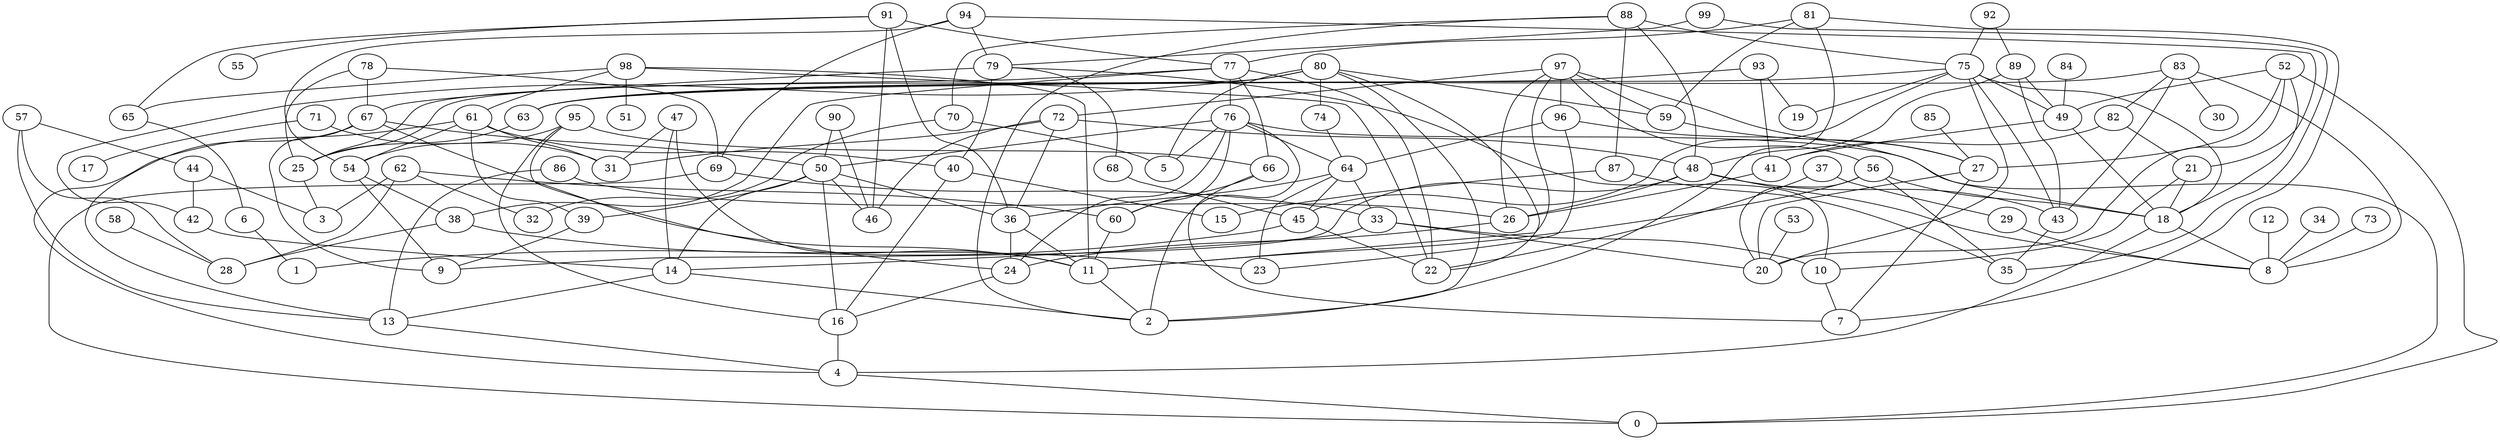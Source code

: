 /* Created by igraph 0.7.0 */
graph {
  0;
  1;
  2;
  3;
  4;
  5;
  6;
  7;
  8;
  9;
  10;
  11;
  12;
  13;
  14;
  15;
  16;
  17;
  18;
  19;
  20;
  21;
  22;
  23;
  24;
  25;
  26;
  27;
  28;
  29;
  30;
  31;
  32;
  33;
  34;
  35;
  36;
  37;
  38;
  39;
  40;
  41;
  42;
  43;
  44;
  45;
  46;
  47;
  48;
  49;
  50;
  51;
  52;
  53;
  54;
  55;
  56;
  57;
  58;
  59;
  60;
  61;
  62;
  63;
  64;
  65;
  66;
  67;
  68;
  69;
  70;
  71;
  72;
  73;
  74;
  75;
  76;
  77;
  78;
  79;
  80;
  81;
  82;
  83;
  84;
  85;
  86;
  87;
  88;
  89;
  90;
  91;
  92;
  93;
  94;
  95;
  96;
  97;
  98;
  99;

  4 -- 0;
  52 -- 0;
  69 -- 0;
  76 -- 0;
  6 -- 1;
  45 -- 1;
  11 -- 2;
  14 -- 2;
  76 -- 2;
  80 -- 2;
  81 -- 2;
  88 -- 2;
  25 -- 3;
  44 -- 3;
  62 -- 3;
  13 -- 4;
  16 -- 4;
  18 -- 4;
  61 -- 4;
  70 -- 5;
  76 -- 5;
  80 -- 5;
  65 -- 6;
  10 -- 7;
  27 -- 7;
  66 -- 7;
  81 -- 7;
  12 -- 8;
  18 -- 8;
  29 -- 8;
  34 -- 8;
  48 -- 8;
  73 -- 8;
  83 -- 8;
  39 -- 9;
  48 -- 9;
  54 -- 9;
  67 -- 9;
  21 -- 10;
  33 -- 10;
  79 -- 10;
  36 -- 11;
  47 -- 11;
  56 -- 11;
  60 -- 11;
  67 -- 11;
  97 -- 11;
  98 -- 11;
  14 -- 13;
  57 -- 13;
  67 -- 13;
  86 -- 13;
  33 -- 14;
  42 -- 14;
  47 -- 14;
  50 -- 14;
  40 -- 15;
  87 -- 15;
  24 -- 16;
  40 -- 16;
  50 -- 16;
  95 -- 16;
  71 -- 17;
  21 -- 18;
  49 -- 18;
  52 -- 18;
  56 -- 18;
  75 -- 18;
  96 -- 18;
  75 -- 19;
  93 -- 19;
  27 -- 20;
  33 -- 20;
  52 -- 20;
  53 -- 20;
  56 -- 20;
  75 -- 20;
  82 -- 21;
  94 -- 21;
  37 -- 22;
  45 -- 22;
  77 -- 22;
  80 -- 22;
  98 -- 22;
  38 -- 23;
  64 -- 23;
  96 -- 23;
  26 -- 24;
  36 -- 24;
  76 -- 24;
  95 -- 24;
  63 -- 25;
  77 -- 25;
  78 -- 25;
  80 -- 25;
  41 -- 26;
  48 -- 26;
  86 -- 26;
  97 -- 26;
  52 -- 27;
  59 -- 27;
  85 -- 27;
  97 -- 27;
  38 -- 28;
  57 -- 28;
  58 -- 28;
  62 -- 28;
  37 -- 29;
  83 -- 30;
  47 -- 31;
  61 -- 31;
  71 -- 31;
  72 -- 31;
  62 -- 32;
  70 -- 32;
  64 -- 33;
  69 -- 33;
  43 -- 35;
  56 -- 35;
  87 -- 35;
  99 -- 35;
  50 -- 36;
  64 -- 36;
  72 -- 36;
  91 -- 36;
  54 -- 38;
  77 -- 38;
  50 -- 39;
  61 -- 39;
  61 -- 40;
  79 -- 40;
  49 -- 41;
  82 -- 41;
  93 -- 41;
  44 -- 42;
  80 -- 42;
  48 -- 43;
  75 -- 43;
  83 -- 43;
  89 -- 43;
  57 -- 44;
  64 -- 45;
  68 -- 45;
  75 -- 45;
  50 -- 46;
  72 -- 46;
  90 -- 46;
  91 -- 46;
  72 -- 48;
  88 -- 48;
  89 -- 48;
  52 -- 49;
  75 -- 49;
  84 -- 49;
  89 -- 49;
  67 -- 50;
  76 -- 50;
  90 -- 50;
  98 -- 51;
  61 -- 54;
  94 -- 54;
  95 -- 54;
  91 -- 55;
  97 -- 56;
  80 -- 59;
  81 -- 59;
  97 -- 59;
  62 -- 60;
  66 -- 60;
  76 -- 60;
  98 -- 61;
  75 -- 63;
  83 -- 63;
  93 -- 63;
  74 -- 64;
  76 -- 64;
  96 -- 64;
  91 -- 65;
  98 -- 65;
  77 -- 66;
  95 -- 66;
  78 -- 67;
  79 -- 67;
  79 -- 68;
  78 -- 69;
  94 -- 69;
  88 -- 70;
  97 -- 72;
  80 -- 74;
  88 -- 75;
  92 -- 75;
  77 -- 76;
  81 -- 77;
  91 -- 77;
  94 -- 79;
  99 -- 79;
  83 -- 82;
  88 -- 87;
  92 -- 89;
  97 -- 96;
}
